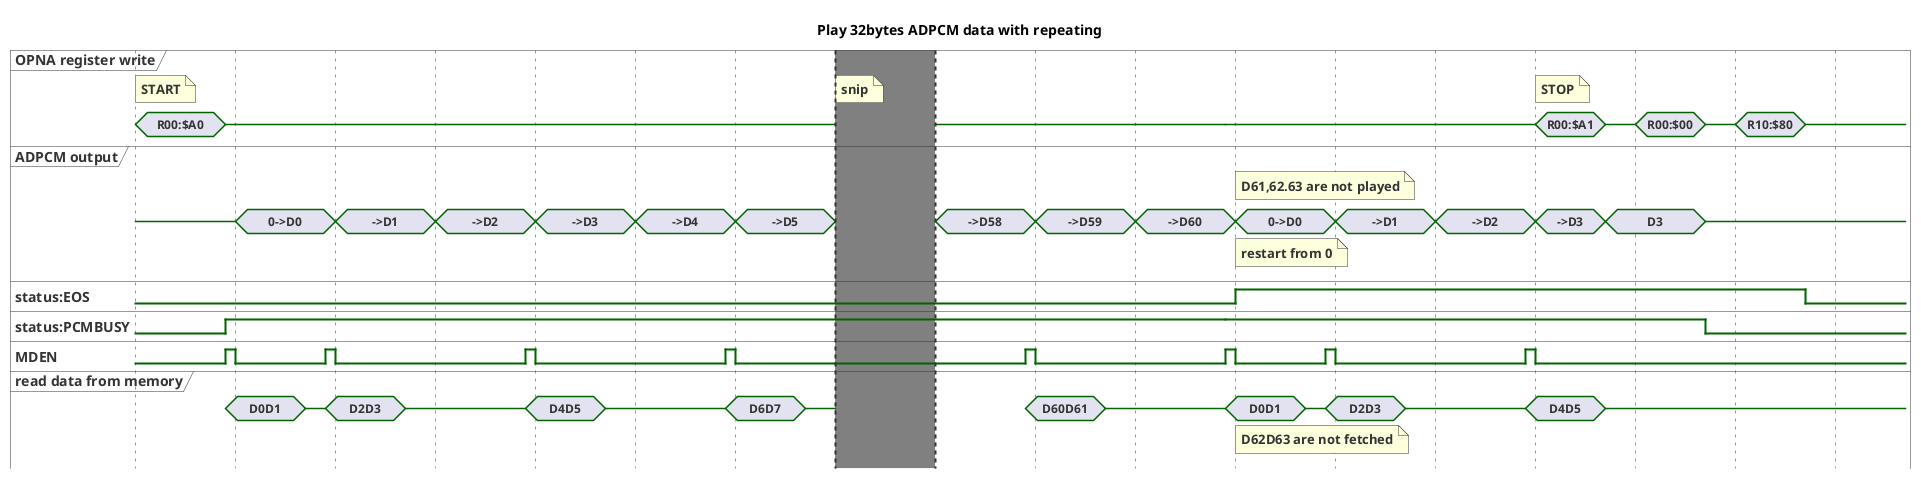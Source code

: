 @startuml
Title Play 32bytes ADPCM data with repeating

scale 100 as 100 pixels
hide time-axis

concise "OPNA register write" as OPNA
concise "ADPCM output" as OUT
binary "status:EOS" as EOS
binary "status:PCMBUSY" as PCMBUSY
binary "MDEN" as MDEN
concise "read data from memory" as RD

@0 as :start
@800 as :lasthalf
@1400 as :stopseq

'----------------------------------------------------------------

@:start
OPNA is "R00:$A0"
note top of OPNA: START 
OUT is {-}
@+90
OPNA is {-}
PCMBUSY is high
MDEN is high
RD is "D0D1"
@+10
MDEN is low
@+70
RD is {-}

@:start+100
OPNA is {-}
OUT is "0->D0"
@+90
MDEN is high
RD is "D2D3"
@+10
MDEN is low
@+70
RD is {-}

@:start+200
OUT is "->D1"

@:start+300
OPNA is {-}
OUT is "->D2"
@+90
MDEN is high
RD is "D4D5"
@+10
MDEN is low
@+70
RD is {-}

@:start+400
OUT is "->D3"

@:start+500
OPNA is {-}
OUT is "->D4"
@+90
MDEN is high
RD is "D6D7"
@+10
MDEN is low
@+70
RD is {-}

@:start+600
OUT is "->D5"

@:start+700
note top of OPNA: snip
OPNA is {hidden}
OUT is {hidden}
MDEN is {hidden}
RD is {hidden}

'----------------------------------------------------------------

highlight 700 to 800 #Gray

'----------------------------------------------------------------

@:lasthalf
OPNA is {-}
OUT is "->D58"
@+90
MDEN is high
RD is "D60D61"
@+10
MDEN is low
@+70
RD is {-}

@:lasthalf+100
OPNA is {-}
OUT is "->D59"

@:lasthalf+200
OPNA is {-}
OUT is "->D60"

@:lasthalf+300
note top of OUT: D61,62.63 are not played
note bottom of OUT: restart from 0
EOS is high
note bottom of RD: D62D63 are not fetched


'----------------------------------------------------------------
@:lasthalf+200 as :restart
@:restart
OUT is {-}
@+90
OPNA is {-}
PCMBUSY is high
MDEN is high
RD is "D0D1"
@+10
MDEN is low
@+70
RD is {-}

@:restart+100
OPNA is {-}
OUT is "0->D0"
@+90
MDEN is high
RD is "D2D3"
@+10
MDEN is low
@+70
RD is {-}

@:restart+200
OUT is "->D1"

@:restart+300
OPNA is {-}
OUT is "->D2"
@+90
MDEN is high
RD is "D4D5"
@+10
MDEN is low
@+70
RD is {-}

@:restart+400
OUT is "->D3"




'----------------------------------------------------------------

@:stopseq
OPNA is "R00:$A1"
note top of OPNA: STOP
@+70
OPNA is {-}
OUT is "D3"
@:stopseq+100
OPNA is "R00:$00"
@+70
OPNA is {-}
OUT is {-}
PCMBUSY is low
@:stopseq+200
OPNA is "R10:$80"
@+70
OPNA is {-}
EOS is low


@enduml